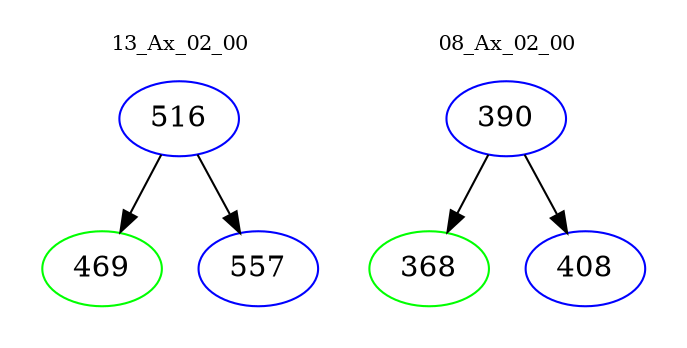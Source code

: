 digraph{
subgraph cluster_0 {
color = white
label = "13_Ax_02_00";
fontsize=10;
T0_516 [label="516", color="blue"]
T0_516 -> T0_469 [color="black"]
T0_469 [label="469", color="green"]
T0_516 -> T0_557 [color="black"]
T0_557 [label="557", color="blue"]
}
subgraph cluster_1 {
color = white
label = "08_Ax_02_00";
fontsize=10;
T1_390 [label="390", color="blue"]
T1_390 -> T1_368 [color="black"]
T1_368 [label="368", color="green"]
T1_390 -> T1_408 [color="black"]
T1_408 [label="408", color="blue"]
}
}
